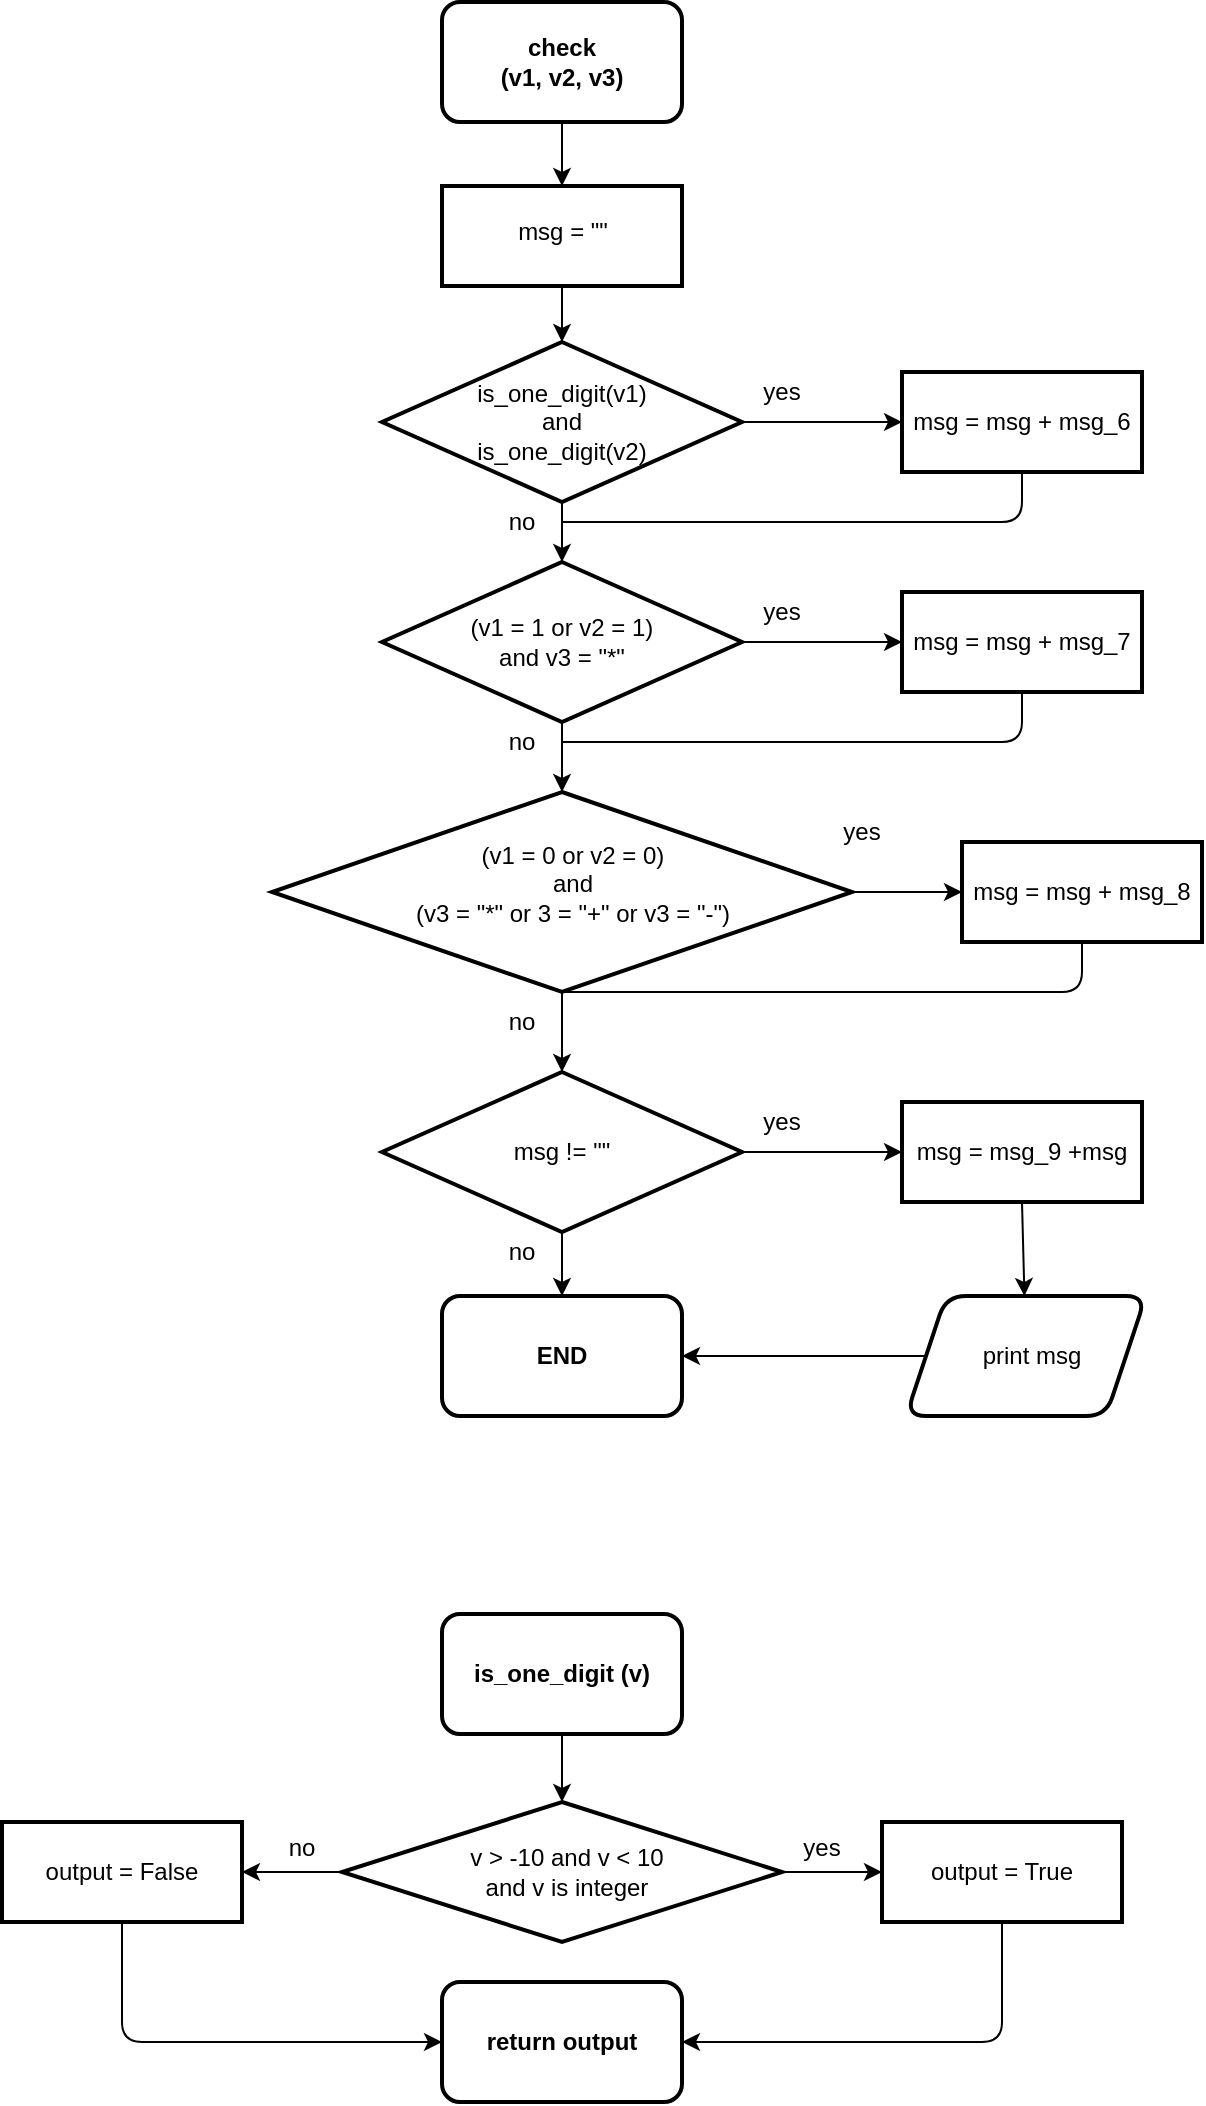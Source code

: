 <mxfile version="15.0.6" type="device"><diagram id="i8aR6cIn0VViSXkJWKrN" name="Page-1"><mxGraphModel dx="1085" dy="618" grid="1" gridSize="10" guides="1" tooltips="1" connect="1" arrows="1" fold="1" page="1" pageScale="1" pageWidth="827" pageHeight="1169" math="0" shadow="0"><root><mxCell id="0"/><mxCell id="1" parent="0"/><mxCell id="SYeuM75RES_KFLiFcqpo-1" value="&lt;b&gt;check&lt;br&gt;(v1, v2, v3)&lt;br&gt;&lt;/b&gt;" style="rounded=1;whiteSpace=wrap;html=1;strokeWidth=2;" vertex="1" parent="1"><mxGeometry x="340" y="90" width="120" height="60" as="geometry"/></mxCell><mxCell id="SYeuM75RES_KFLiFcqpo-2" value="" style="group;strokeWidth=2;" vertex="1" connectable="0" parent="1"><mxGeometry x="340" y="162" width="120" height="70" as="geometry"/></mxCell><mxCell id="SYeuM75RES_KFLiFcqpo-3" value="" style="rounded=0;whiteSpace=wrap;html=1;strokeWidth=2;" vertex="1" parent="SYeuM75RES_KFLiFcqpo-2"><mxGeometry y="20" width="120" height="50" as="geometry"/></mxCell><mxCell id="SYeuM75RES_KFLiFcqpo-4" value="msg = &quot;&quot;" style="text;html=1;strokeColor=none;fillColor=none;align=center;verticalAlign=middle;whiteSpace=wrap;rounded=0;" vertex="1" parent="SYeuM75RES_KFLiFcqpo-2"><mxGeometry x="7.5" y="15.558" width="105" height="54.444" as="geometry"/></mxCell><mxCell id="SYeuM75RES_KFLiFcqpo-5" value="" style="group" vertex="1" connectable="0" parent="1"><mxGeometry x="310" y="260" width="180" height="80" as="geometry"/></mxCell><mxCell id="SYeuM75RES_KFLiFcqpo-6" value="" style="rhombus;whiteSpace=wrap;html=1;strokeWidth=2;" vertex="1" parent="SYeuM75RES_KFLiFcqpo-5"><mxGeometry width="180" height="80" as="geometry"/></mxCell><mxCell id="SYeuM75RES_KFLiFcqpo-7" value="is_one_digit(v1)&lt;br&gt;and&lt;br&gt;is_one_digit(v2)" style="text;html=1;strokeColor=none;fillColor=none;align=center;verticalAlign=middle;whiteSpace=wrap;rounded=0;" vertex="1" parent="SYeuM75RES_KFLiFcqpo-5"><mxGeometry x="40" y="30" width="100" height="20" as="geometry"/></mxCell><mxCell id="SYeuM75RES_KFLiFcqpo-8" value="msg = msg + msg_6" style="rounded=0;whiteSpace=wrap;html=1;strokeWidth=2;" vertex="1" parent="1"><mxGeometry x="570" y="275" width="120" height="50" as="geometry"/></mxCell><mxCell id="SYeuM75RES_KFLiFcqpo-14" value="" style="group" vertex="1" connectable="0" parent="1"><mxGeometry x="310" y="370" width="180" height="80" as="geometry"/></mxCell><mxCell id="SYeuM75RES_KFLiFcqpo-15" value="" style="rhombus;whiteSpace=wrap;html=1;strokeWidth=2;" vertex="1" parent="SYeuM75RES_KFLiFcqpo-14"><mxGeometry width="180" height="80" as="geometry"/></mxCell><mxCell id="SYeuM75RES_KFLiFcqpo-16" value="(v1 = 1 or v2 = 1)&lt;br&gt;and v3 = &quot;*&quot;" style="text;html=1;strokeColor=none;fillColor=none;align=center;verticalAlign=middle;whiteSpace=wrap;rounded=0;" vertex="1" parent="SYeuM75RES_KFLiFcqpo-14"><mxGeometry x="40" y="30" width="100" height="20" as="geometry"/></mxCell><mxCell id="SYeuM75RES_KFLiFcqpo-17" value="msg = msg + msg_7" style="rounded=0;whiteSpace=wrap;html=1;strokeWidth=2;" vertex="1" parent="1"><mxGeometry x="570" y="385" width="120" height="50" as="geometry"/></mxCell><mxCell id="SYeuM75RES_KFLiFcqpo-18" value="" style="group" vertex="1" connectable="0" parent="1"><mxGeometry x="230" y="485" width="340" height="100" as="geometry"/></mxCell><mxCell id="SYeuM75RES_KFLiFcqpo-19" value="" style="rhombus;whiteSpace=wrap;html=1;strokeWidth=2;" vertex="1" parent="SYeuM75RES_KFLiFcqpo-18"><mxGeometry x="25" width="290" height="100" as="geometry"/></mxCell><mxCell id="SYeuM75RES_KFLiFcqpo-20" value="(v1 = 0 or v2 = 0)&lt;br&gt;and&lt;br&gt;(v3 = &quot;*&quot; or 3 = &quot;+&quot; or v3 = &quot;-&quot;)" style="text;html=1;strokeColor=none;fillColor=none;align=center;verticalAlign=middle;whiteSpace=wrap;rounded=0;" vertex="1" parent="SYeuM75RES_KFLiFcqpo-18"><mxGeometry x="89.699" y="35.003" width="170.609" height="22.222" as="geometry"/></mxCell><mxCell id="SYeuM75RES_KFLiFcqpo-21" value="msg = msg + msg_8" style="rounded=0;whiteSpace=wrap;html=1;strokeWidth=2;" vertex="1" parent="1"><mxGeometry x="600" y="510" width="120" height="50" as="geometry"/></mxCell><mxCell id="SYeuM75RES_KFLiFcqpo-22" value="" style="group" vertex="1" connectable="0" parent="1"><mxGeometry x="310" y="625" width="180" height="80" as="geometry"/></mxCell><mxCell id="SYeuM75RES_KFLiFcqpo-23" value="" style="rhombus;whiteSpace=wrap;html=1;strokeWidth=2;" vertex="1" parent="SYeuM75RES_KFLiFcqpo-22"><mxGeometry width="180" height="80" as="geometry"/></mxCell><mxCell id="SYeuM75RES_KFLiFcqpo-24" value="msg != &quot;&quot;" style="text;html=1;strokeColor=none;fillColor=none;align=center;verticalAlign=middle;whiteSpace=wrap;rounded=0;" vertex="1" parent="SYeuM75RES_KFLiFcqpo-22"><mxGeometry x="40" y="30" width="100" height="20" as="geometry"/></mxCell><mxCell id="SYeuM75RES_KFLiFcqpo-25" value="msg = msg_9 +msg" style="rounded=0;whiteSpace=wrap;html=1;strokeWidth=2;" vertex="1" parent="1"><mxGeometry x="570" y="640" width="120" height="50" as="geometry"/></mxCell><mxCell id="SYeuM75RES_KFLiFcqpo-26" value="&lt;b&gt;END&lt;/b&gt;" style="rounded=1;whiteSpace=wrap;html=1;strokeWidth=2;" vertex="1" parent="1"><mxGeometry x="340" y="737" width="120" height="60" as="geometry"/></mxCell><mxCell id="SYeuM75RES_KFLiFcqpo-27" value="" style="group;strokeWidth=2;" vertex="1" connectable="0" parent="1"><mxGeometry x="560" y="737" width="120" height="60" as="geometry"/></mxCell><mxCell id="SYeuM75RES_KFLiFcqpo-28" value="" style="shape=parallelogram;perimeter=parallelogramPerimeter;whiteSpace=wrap;html=1;fixedSize=1;rounded=1;strokeWidth=2;" vertex="1" parent="SYeuM75RES_KFLiFcqpo-27"><mxGeometry x="12" width="120" height="60" as="geometry"/></mxCell><mxCell id="SYeuM75RES_KFLiFcqpo-29" value="print msg" style="text;html=1;strokeColor=none;fillColor=none;align=center;verticalAlign=middle;whiteSpace=wrap;rounded=0;" vertex="1" parent="SYeuM75RES_KFLiFcqpo-27"><mxGeometry x="33.947" y="20" width="82.105" height="20" as="geometry"/></mxCell><mxCell id="SYeuM75RES_KFLiFcqpo-31" value="" style="endArrow=classic;html=1;exitX=0.5;exitY=1;exitDx=0;exitDy=0;entryX=0.5;entryY=0;entryDx=0;entryDy=0;" edge="1" parent="1" source="SYeuM75RES_KFLiFcqpo-1" target="SYeuM75RES_KFLiFcqpo-3"><mxGeometry width="50" height="50" relative="1" as="geometry"><mxPoint x="390" y="440" as="sourcePoint"/><mxPoint x="440" y="390" as="targetPoint"/></mxGeometry></mxCell><mxCell id="SYeuM75RES_KFLiFcqpo-32" value="" style="endArrow=classic;html=1;exitX=0.5;exitY=1;exitDx=0;exitDy=0;entryX=0.5;entryY=0;entryDx=0;entryDy=0;" edge="1" parent="1" source="SYeuM75RES_KFLiFcqpo-3" target="SYeuM75RES_KFLiFcqpo-6"><mxGeometry width="50" height="50" relative="1" as="geometry"><mxPoint x="390" y="440" as="sourcePoint"/><mxPoint x="440" y="390" as="targetPoint"/></mxGeometry></mxCell><mxCell id="SYeuM75RES_KFLiFcqpo-33" value="" style="endArrow=classic;html=1;exitX=0.5;exitY=1;exitDx=0;exitDy=0;entryX=0.5;entryY=0;entryDx=0;entryDy=0;" edge="1" parent="1" source="SYeuM75RES_KFLiFcqpo-6" target="SYeuM75RES_KFLiFcqpo-15"><mxGeometry width="50" height="50" relative="1" as="geometry"><mxPoint x="390" y="440" as="sourcePoint"/><mxPoint x="440" y="390" as="targetPoint"/></mxGeometry></mxCell><mxCell id="SYeuM75RES_KFLiFcqpo-34" value="" style="endArrow=classic;html=1;exitX=0.5;exitY=1;exitDx=0;exitDy=0;entryX=0.5;entryY=0;entryDx=0;entryDy=0;" edge="1" parent="1" source="SYeuM75RES_KFLiFcqpo-15" target="SYeuM75RES_KFLiFcqpo-19"><mxGeometry width="50" height="50" relative="1" as="geometry"><mxPoint x="390" y="440" as="sourcePoint"/><mxPoint x="400" y="490" as="targetPoint"/></mxGeometry></mxCell><mxCell id="SYeuM75RES_KFLiFcqpo-36" value="" style="endArrow=classic;html=1;exitX=0.5;exitY=1;exitDx=0;exitDy=0;entryX=0.5;entryY=0;entryDx=0;entryDy=0;" edge="1" parent="1" target="SYeuM75RES_KFLiFcqpo-23"><mxGeometry width="50" height="50" relative="1" as="geometry"><mxPoint x="400" y="585" as="sourcePoint"/><mxPoint x="440" y="405" as="targetPoint"/></mxGeometry></mxCell><mxCell id="SYeuM75RES_KFLiFcqpo-37" value="" style="endArrow=classic;html=1;exitX=0.5;exitY=1;exitDx=0;exitDy=0;entryX=0.5;entryY=0;entryDx=0;entryDy=0;" edge="1" parent="1" source="SYeuM75RES_KFLiFcqpo-23" target="SYeuM75RES_KFLiFcqpo-26"><mxGeometry width="50" height="50" relative="1" as="geometry"><mxPoint x="390" y="475" as="sourcePoint"/><mxPoint x="440" y="425" as="targetPoint"/></mxGeometry></mxCell><mxCell id="SYeuM75RES_KFLiFcqpo-38" value="" style="endArrow=classic;html=1;exitX=0;exitY=0.5;exitDx=0;exitDy=0;entryX=1;entryY=0.5;entryDx=0;entryDy=0;" edge="1" parent="1" source="SYeuM75RES_KFLiFcqpo-28" target="SYeuM75RES_KFLiFcqpo-26"><mxGeometry width="50" height="50" relative="1" as="geometry"><mxPoint x="390" y="475" as="sourcePoint"/><mxPoint x="440" y="425" as="targetPoint"/></mxGeometry></mxCell><mxCell id="SYeuM75RES_KFLiFcqpo-39" value="" style="endArrow=classic;html=1;exitX=1;exitY=0.5;exitDx=0;exitDy=0;entryX=0;entryY=0.5;entryDx=0;entryDy=0;" edge="1" parent="1" source="SYeuM75RES_KFLiFcqpo-6" target="SYeuM75RES_KFLiFcqpo-8"><mxGeometry width="50" height="50" relative="1" as="geometry"><mxPoint x="490" y="310" as="sourcePoint"/><mxPoint x="440" y="390" as="targetPoint"/></mxGeometry></mxCell><mxCell id="SYeuM75RES_KFLiFcqpo-40" value="" style="endArrow=classic;html=1;exitX=1;exitY=0.5;exitDx=0;exitDy=0;entryX=0;entryY=0.5;entryDx=0;entryDy=0;entryPerimeter=0;" edge="1" parent="1" source="SYeuM75RES_KFLiFcqpo-15" target="SYeuM75RES_KFLiFcqpo-17"><mxGeometry width="50" height="50" relative="1" as="geometry"><mxPoint x="390" y="440" as="sourcePoint"/><mxPoint x="440" y="390" as="targetPoint"/></mxGeometry></mxCell><mxCell id="SYeuM75RES_KFLiFcqpo-41" value="" style="endArrow=classic;html=1;exitX=1;exitY=0.5;exitDx=0;exitDy=0;entryX=0;entryY=0.5;entryDx=0;entryDy=0;" edge="1" parent="1" source="SYeuM75RES_KFLiFcqpo-19" target="SYeuM75RES_KFLiFcqpo-21"><mxGeometry width="50" height="50" relative="1" as="geometry"><mxPoint x="390" y="440" as="sourcePoint"/><mxPoint x="440" y="390" as="targetPoint"/></mxGeometry></mxCell><mxCell id="SYeuM75RES_KFLiFcqpo-42" value="" style="endArrow=classic;html=1;exitX=1;exitY=0.5;exitDx=0;exitDy=0;entryX=0;entryY=0.5;entryDx=0;entryDy=0;" edge="1" parent="1" source="SYeuM75RES_KFLiFcqpo-23" target="SYeuM75RES_KFLiFcqpo-25"><mxGeometry width="50" height="50" relative="1" as="geometry"><mxPoint x="390" y="475" as="sourcePoint"/><mxPoint x="440" y="425" as="targetPoint"/></mxGeometry></mxCell><mxCell id="SYeuM75RES_KFLiFcqpo-43" value="" style="endArrow=none;html=1;exitX=0.5;exitY=1;exitDx=0;exitDy=0;endFill=0;" edge="1" parent="1" source="SYeuM75RES_KFLiFcqpo-8"><mxGeometry width="50" height="50" relative="1" as="geometry"><mxPoint x="390" y="440" as="sourcePoint"/><mxPoint x="400" y="350" as="targetPoint"/><Array as="points"><mxPoint x="630" y="350"/></Array></mxGeometry></mxCell><mxCell id="SYeuM75RES_KFLiFcqpo-44" value="" style="endArrow=none;html=1;exitX=0.5;exitY=1;exitDx=0;exitDy=0;endFill=0;" edge="1" parent="1" source="SYeuM75RES_KFLiFcqpo-17"><mxGeometry width="50" height="50" relative="1" as="geometry"><mxPoint x="600" y="435" as="sourcePoint"/><mxPoint x="400" y="460" as="targetPoint"/><Array as="points"><mxPoint x="630" y="460"/></Array></mxGeometry></mxCell><mxCell id="SYeuM75RES_KFLiFcqpo-45" value="" style="endArrow=none;html=1;exitX=0.5;exitY=1;exitDx=0;exitDy=0;endFill=0;" edge="1" parent="1" source="SYeuM75RES_KFLiFcqpo-21"><mxGeometry width="50" height="50" relative="1" as="geometry"><mxPoint x="600" y="560" as="sourcePoint"/><mxPoint x="400" y="585" as="targetPoint"/><Array as="points"><mxPoint x="660" y="585"/></Array></mxGeometry></mxCell><mxCell id="SYeuM75RES_KFLiFcqpo-47" value="" style="endArrow=classic;html=1;exitX=0.5;exitY=1;exitDx=0;exitDy=0;" edge="1" parent="1" source="SYeuM75RES_KFLiFcqpo-25" target="SYeuM75RES_KFLiFcqpo-28"><mxGeometry width="50" height="50" relative="1" as="geometry"><mxPoint x="390" y="475" as="sourcePoint"/><mxPoint x="440" y="425" as="targetPoint"/></mxGeometry></mxCell><mxCell id="SYeuM75RES_KFLiFcqpo-48" value="yes" style="text;html=1;strokeColor=none;fillColor=none;align=center;verticalAlign=middle;whiteSpace=wrap;rounded=0;" vertex="1" parent="1"><mxGeometry x="490" y="275" width="40" height="20" as="geometry"/></mxCell><mxCell id="SYeuM75RES_KFLiFcqpo-49" value="yes" style="text;html=1;strokeColor=none;fillColor=none;align=center;verticalAlign=middle;whiteSpace=wrap;rounded=0;" vertex="1" parent="1"><mxGeometry x="490" y="385" width="40" height="20" as="geometry"/></mxCell><mxCell id="SYeuM75RES_KFLiFcqpo-50" value="yes" style="text;html=1;strokeColor=none;fillColor=none;align=center;verticalAlign=middle;whiteSpace=wrap;rounded=0;" vertex="1" parent="1"><mxGeometry x="530" y="495" width="40" height="20" as="geometry"/></mxCell><mxCell id="SYeuM75RES_KFLiFcqpo-51" value="yes" style="text;html=1;strokeColor=none;fillColor=none;align=center;verticalAlign=middle;whiteSpace=wrap;rounded=0;" vertex="1" parent="1"><mxGeometry x="490" y="640" width="40" height="20" as="geometry"/></mxCell><mxCell id="SYeuM75RES_KFLiFcqpo-52" value="no" style="text;html=1;strokeColor=none;fillColor=none;align=center;verticalAlign=middle;whiteSpace=wrap;rounded=0;" vertex="1" parent="1"><mxGeometry x="360" y="340" width="40" height="20" as="geometry"/></mxCell><mxCell id="SYeuM75RES_KFLiFcqpo-53" value="no" style="text;html=1;strokeColor=none;fillColor=none;align=center;verticalAlign=middle;whiteSpace=wrap;rounded=0;" vertex="1" parent="1"><mxGeometry x="360" y="450" width="40" height="20" as="geometry"/></mxCell><mxCell id="SYeuM75RES_KFLiFcqpo-54" value="no" style="text;html=1;strokeColor=none;fillColor=none;align=center;verticalAlign=middle;whiteSpace=wrap;rounded=0;" vertex="1" parent="1"><mxGeometry x="360" y="590" width="40" height="20" as="geometry"/></mxCell><mxCell id="SYeuM75RES_KFLiFcqpo-55" value="no" style="text;html=1;strokeColor=none;fillColor=none;align=center;verticalAlign=middle;whiteSpace=wrap;rounded=0;" vertex="1" parent="1"><mxGeometry x="360" y="705" width="40" height="20" as="geometry"/></mxCell><mxCell id="SYeuM75RES_KFLiFcqpo-69" value="&lt;b&gt;is_one_digit (v)&lt;br&gt;&lt;/b&gt;" style="rounded=1;whiteSpace=wrap;html=1;strokeWidth=2;" vertex="1" parent="1"><mxGeometry x="340" y="896" width="120" height="60" as="geometry"/></mxCell><mxCell id="SYeuM75RES_KFLiFcqpo-70" value="" style="group" vertex="1" connectable="0" parent="1"><mxGeometry x="230" y="990" width="350" height="70" as="geometry"/></mxCell><mxCell id="SYeuM75RES_KFLiFcqpo-71" value="" style="rhombus;whiteSpace=wrap;html=1;strokeWidth=2;" vertex="1" parent="SYeuM75RES_KFLiFcqpo-70"><mxGeometry x="60" width="220" height="70" as="geometry"/></mxCell><mxCell id="SYeuM75RES_KFLiFcqpo-72" value="v &amp;gt; -10 and v &amp;lt; 10&lt;br&gt;and v is integer" style="text;html=1;strokeColor=none;fillColor=none;align=center;verticalAlign=middle;whiteSpace=wrap;rounded=0;" vertex="1" parent="SYeuM75RES_KFLiFcqpo-70"><mxGeometry x="86.699" y="27.502" width="170.609" height="15.556" as="geometry"/></mxCell><mxCell id="SYeuM75RES_KFLiFcqpo-83" value="no" style="text;html=1;strokeColor=none;fillColor=none;align=center;verticalAlign=middle;whiteSpace=wrap;rounded=0;" vertex="1" parent="SYeuM75RES_KFLiFcqpo-70"><mxGeometry x="20" y="16" width="40" height="14" as="geometry"/></mxCell><mxCell id="SYeuM75RES_KFLiFcqpo-84" value="yes" style="text;html=1;strokeColor=none;fillColor=none;align=center;verticalAlign=middle;whiteSpace=wrap;rounded=0;" vertex="1" parent="SYeuM75RES_KFLiFcqpo-70"><mxGeometry x="280" y="16" width="40" height="14" as="geometry"/></mxCell><mxCell id="SYeuM75RES_KFLiFcqpo-73" value="output = False" style="rounded=0;whiteSpace=wrap;html=1;strokeWidth=2;" vertex="1" parent="1"><mxGeometry x="120" y="1000" width="120" height="50" as="geometry"/></mxCell><mxCell id="SYeuM75RES_KFLiFcqpo-74" value="output = True" style="rounded=0;whiteSpace=wrap;html=1;strokeWidth=2;" vertex="1" parent="1"><mxGeometry x="560" y="1000" width="120" height="50" as="geometry"/></mxCell><mxCell id="SYeuM75RES_KFLiFcqpo-75" value="&lt;b&gt;return output&lt;/b&gt;" style="rounded=1;whiteSpace=wrap;html=1;strokeWidth=2;" vertex="1" parent="1"><mxGeometry x="340" y="1080" width="120" height="60" as="geometry"/></mxCell><mxCell id="SYeuM75RES_KFLiFcqpo-76" value="" style="endArrow=classic;html=1;exitX=0.5;exitY=1;exitDx=0;exitDy=0;entryX=0.5;entryY=0;entryDx=0;entryDy=0;" edge="1" parent="1" source="SYeuM75RES_KFLiFcqpo-69" target="SYeuM75RES_KFLiFcqpo-71"><mxGeometry width="50" height="50" relative="1" as="geometry"><mxPoint x="310" y="1070" as="sourcePoint"/><mxPoint x="400" y="980" as="targetPoint"/></mxGeometry></mxCell><mxCell id="SYeuM75RES_KFLiFcqpo-78" value="" style="endArrow=classic;html=1;exitX=0;exitY=0.5;exitDx=0;exitDy=0;entryX=1;entryY=0.5;entryDx=0;entryDy=0;" edge="1" parent="1" source="SYeuM75RES_KFLiFcqpo-71" target="SYeuM75RES_KFLiFcqpo-73"><mxGeometry width="50" height="50" relative="1" as="geometry"><mxPoint x="310" y="1070" as="sourcePoint"/><mxPoint x="360" y="1020" as="targetPoint"/></mxGeometry></mxCell><mxCell id="SYeuM75RES_KFLiFcqpo-79" value="" style="endArrow=classic;html=1;exitX=1;exitY=0.5;exitDx=0;exitDy=0;entryX=0;entryY=0.5;entryDx=0;entryDy=0;" edge="1" parent="1" source="SYeuM75RES_KFLiFcqpo-71" target="SYeuM75RES_KFLiFcqpo-74"><mxGeometry width="50" height="50" relative="1" as="geometry"><mxPoint x="310" y="1070" as="sourcePoint"/><mxPoint x="580" y="1030" as="targetPoint"/></mxGeometry></mxCell><mxCell id="SYeuM75RES_KFLiFcqpo-81" value="" style="endArrow=classic;html=1;exitX=0.5;exitY=1;exitDx=0;exitDy=0;entryX=1;entryY=0.5;entryDx=0;entryDy=0;" edge="1" parent="1" source="SYeuM75RES_KFLiFcqpo-74" target="SYeuM75RES_KFLiFcqpo-75"><mxGeometry width="50" height="50" relative="1" as="geometry"><mxPoint x="310" y="1070" as="sourcePoint"/><mxPoint x="360" y="1020" as="targetPoint"/><Array as="points"><mxPoint x="620" y="1110"/></Array></mxGeometry></mxCell><mxCell id="SYeuM75RES_KFLiFcqpo-82" value="" style="endArrow=classic;html=1;exitX=0.5;exitY=1;exitDx=0;exitDy=0;entryX=0;entryY=0.5;entryDx=0;entryDy=0;" edge="1" parent="1" source="SYeuM75RES_KFLiFcqpo-73" target="SYeuM75RES_KFLiFcqpo-75"><mxGeometry width="50" height="50" relative="1" as="geometry"><mxPoint x="310" y="1070" as="sourcePoint"/><mxPoint x="360" y="1020" as="targetPoint"/><Array as="points"><mxPoint x="180" y="1110"/></Array></mxGeometry></mxCell></root></mxGraphModel></diagram></mxfile>